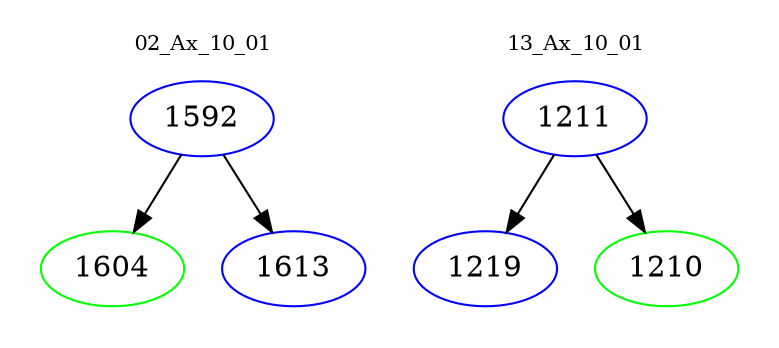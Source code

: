 digraph{
subgraph cluster_0 {
color = white
label = "02_Ax_10_01";
fontsize=10;
T0_1592 [label="1592", color="blue"]
T0_1592 -> T0_1604 [color="black"]
T0_1604 [label="1604", color="green"]
T0_1592 -> T0_1613 [color="black"]
T0_1613 [label="1613", color="blue"]
}
subgraph cluster_1 {
color = white
label = "13_Ax_10_01";
fontsize=10;
T1_1211 [label="1211", color="blue"]
T1_1211 -> T1_1219 [color="black"]
T1_1219 [label="1219", color="blue"]
T1_1211 -> T1_1210 [color="black"]
T1_1210 [label="1210", color="green"]
}
}
